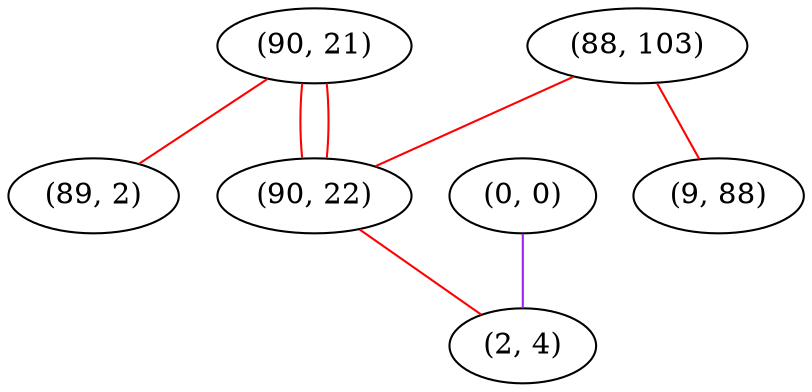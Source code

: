 graph "" {
"(90, 21)";
"(0, 0)";
"(88, 103)";
"(90, 22)";
"(89, 2)";
"(9, 88)";
"(2, 4)";
"(90, 21)" -- "(89, 2)"  [color=red, key=0, weight=1];
"(90, 21)" -- "(90, 22)"  [color=red, key=0, weight=1];
"(90, 21)" -- "(90, 22)"  [color=red, key=1, weight=1];
"(0, 0)" -- "(2, 4)"  [color=purple, key=0, weight=4];
"(88, 103)" -- "(9, 88)"  [color=red, key=0, weight=1];
"(88, 103)" -- "(90, 22)"  [color=red, key=0, weight=1];
"(90, 22)" -- "(2, 4)"  [color=red, key=0, weight=1];
}
